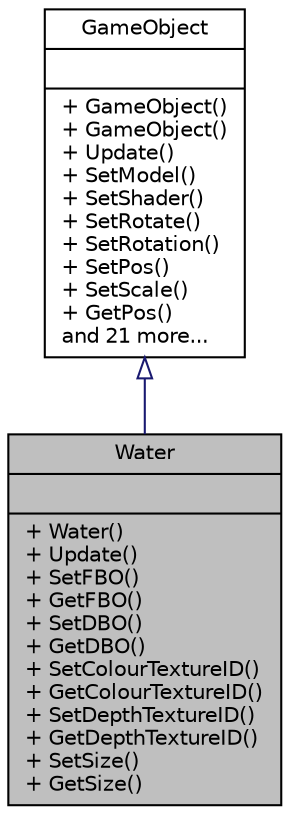 digraph "Water"
{
 // LATEX_PDF_SIZE
  edge [fontname="Helvetica",fontsize="10",labelfontname="Helvetica",labelfontsize="10"];
  node [fontname="Helvetica",fontsize="10",shape=record];
  Node1 [label="{Water\n||+ Water()\l+ Update()\l+ SetFBO()\l+ GetFBO()\l+ SetDBO()\l+ GetDBO()\l+ SetColourTextureID()\l+ GetColourTextureID()\l+ SetDepthTextureID()\l+ GetDepthTextureID()\l+ SetSize()\l+ GetSize()\l}",height=0.2,width=0.4,color="black", fillcolor="grey75", style="filled", fontcolor="black",tooltip=" "];
  Node2 -> Node1 [dir="back",color="midnightblue",fontsize="10",style="solid",arrowtail="onormal",fontname="Helvetica"];
  Node2 [label="{GameObject\n||+ GameObject()\l+ GameObject()\l+ Update()\l+ SetModel()\l+ SetShader()\l+ SetRotate()\l+ SetRotation()\l+ SetPos()\l+ SetScale()\l+ GetPos()\land 21 more...\l}",height=0.2,width=0.4,color="black", fillcolor="white", style="filled",URL="$class_game_object.html",tooltip="Class that holds the main information of a game object, that is abstracted for more specific reasons."];
}
